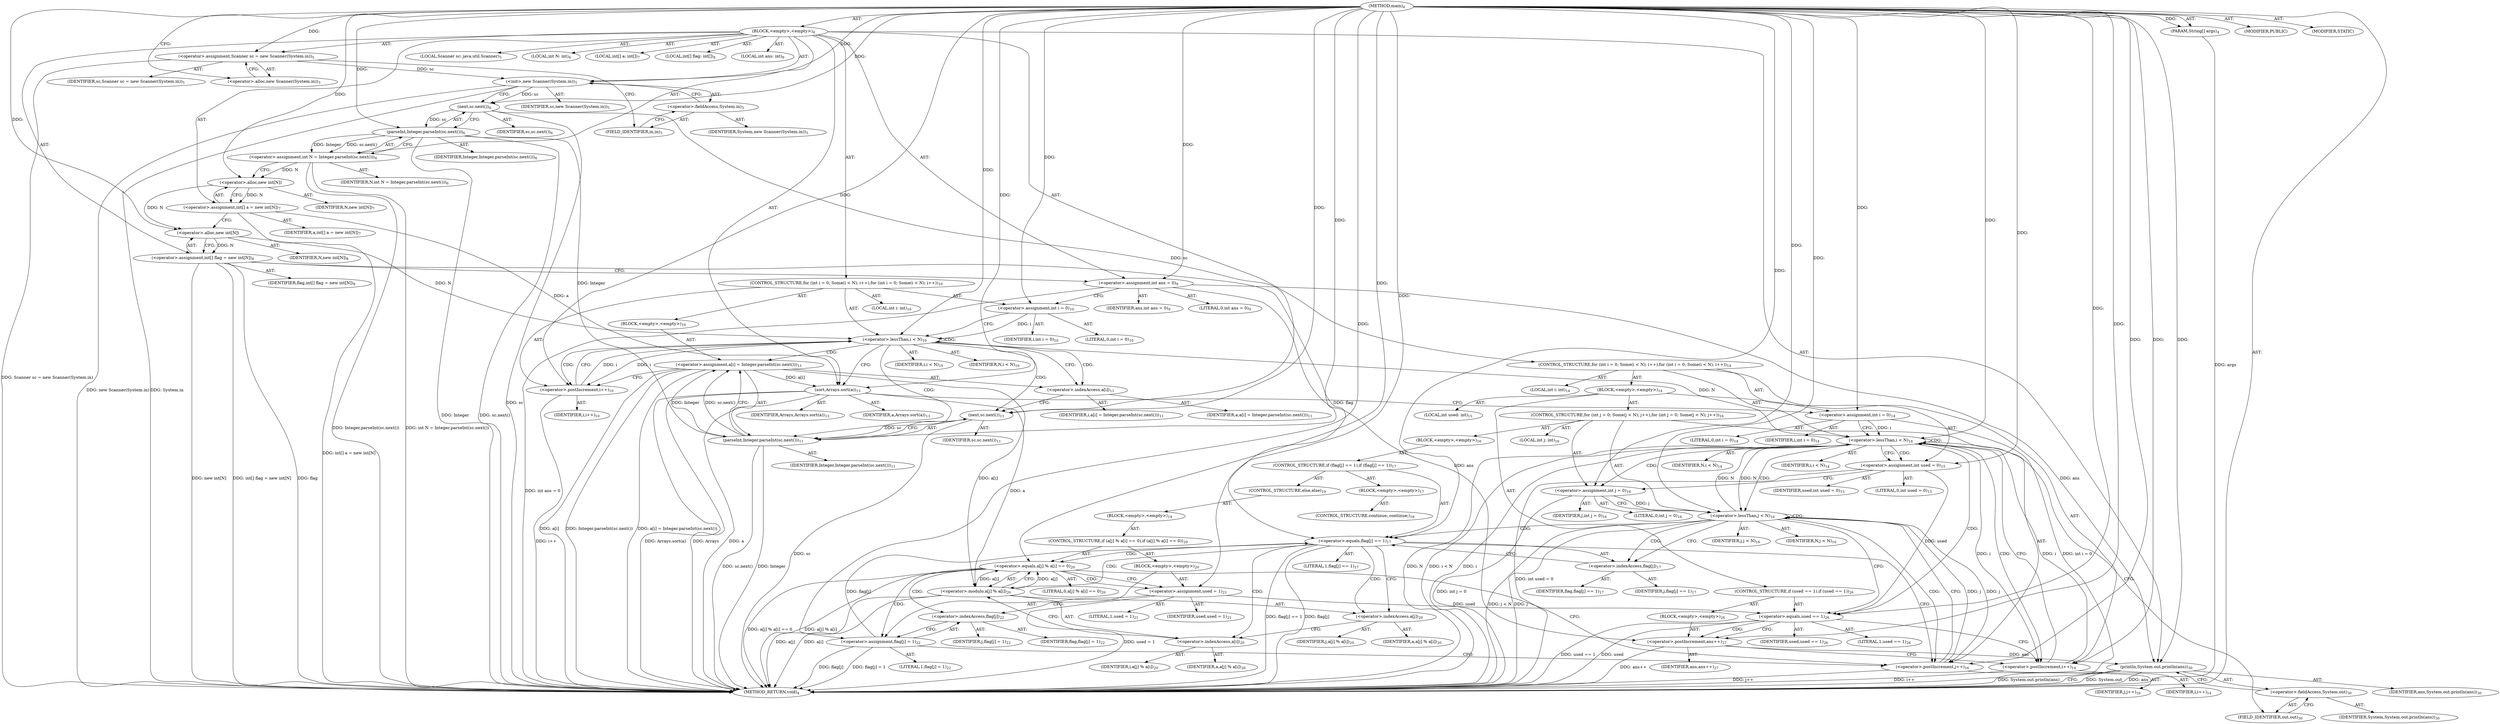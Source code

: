 digraph "main" {  
"19" [label = <(METHOD,main)<SUB>4</SUB>> ]
"20" [label = <(PARAM,String[] args)<SUB>4</SUB>> ]
"21" [label = <(BLOCK,&lt;empty&gt;,&lt;empty&gt;)<SUB>4</SUB>> ]
"4" [label = <(LOCAL,Scanner sc: java.util.Scanner)<SUB>5</SUB>> ]
"22" [label = <(&lt;operator&gt;.assignment,Scanner sc = new Scanner(System.in))<SUB>5</SUB>> ]
"23" [label = <(IDENTIFIER,sc,Scanner sc = new Scanner(System.in))<SUB>5</SUB>> ]
"24" [label = <(&lt;operator&gt;.alloc,new Scanner(System.in))<SUB>5</SUB>> ]
"25" [label = <(&lt;init&gt;,new Scanner(System.in))<SUB>5</SUB>> ]
"3" [label = <(IDENTIFIER,sc,new Scanner(System.in))<SUB>5</SUB>> ]
"26" [label = <(&lt;operator&gt;.fieldAccess,System.in)<SUB>5</SUB>> ]
"27" [label = <(IDENTIFIER,System,new Scanner(System.in))<SUB>5</SUB>> ]
"28" [label = <(FIELD_IDENTIFIER,in,in)<SUB>5</SUB>> ]
"29" [label = <(LOCAL,int N: int)<SUB>6</SUB>> ]
"30" [label = <(&lt;operator&gt;.assignment,int N = Integer.parseInt(sc.next()))<SUB>6</SUB>> ]
"31" [label = <(IDENTIFIER,N,int N = Integer.parseInt(sc.next()))<SUB>6</SUB>> ]
"32" [label = <(parseInt,Integer.parseInt(sc.next()))<SUB>6</SUB>> ]
"33" [label = <(IDENTIFIER,Integer,Integer.parseInt(sc.next()))<SUB>6</SUB>> ]
"34" [label = <(next,sc.next())<SUB>6</SUB>> ]
"35" [label = <(IDENTIFIER,sc,sc.next())<SUB>6</SUB>> ]
"36" [label = <(LOCAL,int[] a: int[])<SUB>7</SUB>> ]
"37" [label = <(&lt;operator&gt;.assignment,int[] a = new int[N])<SUB>7</SUB>> ]
"38" [label = <(IDENTIFIER,a,int[] a = new int[N])<SUB>7</SUB>> ]
"39" [label = <(&lt;operator&gt;.alloc,new int[N])> ]
"40" [label = <(IDENTIFIER,N,new int[N])<SUB>7</SUB>> ]
"41" [label = <(LOCAL,int[] flag: int[])<SUB>8</SUB>> ]
"42" [label = <(&lt;operator&gt;.assignment,int[] flag = new int[N])<SUB>8</SUB>> ]
"43" [label = <(IDENTIFIER,flag,int[] flag = new int[N])<SUB>8</SUB>> ]
"44" [label = <(&lt;operator&gt;.alloc,new int[N])> ]
"45" [label = <(IDENTIFIER,N,new int[N])<SUB>8</SUB>> ]
"46" [label = <(LOCAL,int ans: int)<SUB>9</SUB>> ]
"47" [label = <(&lt;operator&gt;.assignment,int ans = 0)<SUB>9</SUB>> ]
"48" [label = <(IDENTIFIER,ans,int ans = 0)<SUB>9</SUB>> ]
"49" [label = <(LITERAL,0,int ans = 0)<SUB>9</SUB>> ]
"50" [label = <(CONTROL_STRUCTURE,for (int i = 0; Some(i &lt; N); i++),for (int i = 0; Some(i &lt; N); i++))<SUB>10</SUB>> ]
"51" [label = <(LOCAL,int i: int)<SUB>10</SUB>> ]
"52" [label = <(&lt;operator&gt;.assignment,int i = 0)<SUB>10</SUB>> ]
"53" [label = <(IDENTIFIER,i,int i = 0)<SUB>10</SUB>> ]
"54" [label = <(LITERAL,0,int i = 0)<SUB>10</SUB>> ]
"55" [label = <(&lt;operator&gt;.lessThan,i &lt; N)<SUB>10</SUB>> ]
"56" [label = <(IDENTIFIER,i,i &lt; N)<SUB>10</SUB>> ]
"57" [label = <(IDENTIFIER,N,i &lt; N)<SUB>10</SUB>> ]
"58" [label = <(&lt;operator&gt;.postIncrement,i++)<SUB>10</SUB>> ]
"59" [label = <(IDENTIFIER,i,i++)<SUB>10</SUB>> ]
"60" [label = <(BLOCK,&lt;empty&gt;,&lt;empty&gt;)<SUB>10</SUB>> ]
"61" [label = <(&lt;operator&gt;.assignment,a[i] = Integer.parseInt(sc.next()))<SUB>11</SUB>> ]
"62" [label = <(&lt;operator&gt;.indexAccess,a[i])<SUB>11</SUB>> ]
"63" [label = <(IDENTIFIER,a,a[i] = Integer.parseInt(sc.next()))<SUB>11</SUB>> ]
"64" [label = <(IDENTIFIER,i,a[i] = Integer.parseInt(sc.next()))<SUB>11</SUB>> ]
"65" [label = <(parseInt,Integer.parseInt(sc.next()))<SUB>11</SUB>> ]
"66" [label = <(IDENTIFIER,Integer,Integer.parseInt(sc.next()))<SUB>11</SUB>> ]
"67" [label = <(next,sc.next())<SUB>11</SUB>> ]
"68" [label = <(IDENTIFIER,sc,sc.next())<SUB>11</SUB>> ]
"69" [label = <(sort,Arrays.sort(a))<SUB>13</SUB>> ]
"70" [label = <(IDENTIFIER,Arrays,Arrays.sort(a))<SUB>13</SUB>> ]
"71" [label = <(IDENTIFIER,a,Arrays.sort(a))<SUB>13</SUB>> ]
"72" [label = <(CONTROL_STRUCTURE,for (int i = 0; Some(i &lt; N); i++),for (int i = 0; Some(i &lt; N); i++))<SUB>14</SUB>> ]
"73" [label = <(LOCAL,int i: int)<SUB>14</SUB>> ]
"74" [label = <(&lt;operator&gt;.assignment,int i = 0)<SUB>14</SUB>> ]
"75" [label = <(IDENTIFIER,i,int i = 0)<SUB>14</SUB>> ]
"76" [label = <(LITERAL,0,int i = 0)<SUB>14</SUB>> ]
"77" [label = <(&lt;operator&gt;.lessThan,i &lt; N)<SUB>14</SUB>> ]
"78" [label = <(IDENTIFIER,i,i &lt; N)<SUB>14</SUB>> ]
"79" [label = <(IDENTIFIER,N,i &lt; N)<SUB>14</SUB>> ]
"80" [label = <(&lt;operator&gt;.postIncrement,i++)<SUB>14</SUB>> ]
"81" [label = <(IDENTIFIER,i,i++)<SUB>14</SUB>> ]
"82" [label = <(BLOCK,&lt;empty&gt;,&lt;empty&gt;)<SUB>14</SUB>> ]
"83" [label = <(LOCAL,int used: int)<SUB>15</SUB>> ]
"84" [label = <(&lt;operator&gt;.assignment,int used = 0)<SUB>15</SUB>> ]
"85" [label = <(IDENTIFIER,used,int used = 0)<SUB>15</SUB>> ]
"86" [label = <(LITERAL,0,int used = 0)<SUB>15</SUB>> ]
"87" [label = <(CONTROL_STRUCTURE,for (int j = 0; Some(j &lt; N); j++),for (int j = 0; Some(j &lt; N); j++))<SUB>16</SUB>> ]
"88" [label = <(LOCAL,int j: int)<SUB>16</SUB>> ]
"89" [label = <(&lt;operator&gt;.assignment,int j = 0)<SUB>16</SUB>> ]
"90" [label = <(IDENTIFIER,j,int j = 0)<SUB>16</SUB>> ]
"91" [label = <(LITERAL,0,int j = 0)<SUB>16</SUB>> ]
"92" [label = <(&lt;operator&gt;.lessThan,j &lt; N)<SUB>16</SUB>> ]
"93" [label = <(IDENTIFIER,j,j &lt; N)<SUB>16</SUB>> ]
"94" [label = <(IDENTIFIER,N,j &lt; N)<SUB>16</SUB>> ]
"95" [label = <(&lt;operator&gt;.postIncrement,j++)<SUB>16</SUB>> ]
"96" [label = <(IDENTIFIER,j,j++)<SUB>16</SUB>> ]
"97" [label = <(BLOCK,&lt;empty&gt;,&lt;empty&gt;)<SUB>16</SUB>> ]
"98" [label = <(CONTROL_STRUCTURE,if (flag[j] == 1),if (flag[j] == 1))<SUB>17</SUB>> ]
"99" [label = <(&lt;operator&gt;.equals,flag[j] == 1)<SUB>17</SUB>> ]
"100" [label = <(&lt;operator&gt;.indexAccess,flag[j])<SUB>17</SUB>> ]
"101" [label = <(IDENTIFIER,flag,flag[j] == 1)<SUB>17</SUB>> ]
"102" [label = <(IDENTIFIER,j,flag[j] == 1)<SUB>17</SUB>> ]
"103" [label = <(LITERAL,1,flag[j] == 1)<SUB>17</SUB>> ]
"104" [label = <(BLOCK,&lt;empty&gt;,&lt;empty&gt;)<SUB>17</SUB>> ]
"105" [label = <(CONTROL_STRUCTURE,continue;,continue;)<SUB>18</SUB>> ]
"106" [label = <(CONTROL_STRUCTURE,else,else)<SUB>19</SUB>> ]
"107" [label = <(BLOCK,&lt;empty&gt;,&lt;empty&gt;)<SUB>19</SUB>> ]
"108" [label = <(CONTROL_STRUCTURE,if (a[j] % a[i] == 0),if (a[j] % a[i] == 0))<SUB>20</SUB>> ]
"109" [label = <(&lt;operator&gt;.equals,a[j] % a[i] == 0)<SUB>20</SUB>> ]
"110" [label = <(&lt;operator&gt;.modulo,a[j] % a[i])<SUB>20</SUB>> ]
"111" [label = <(&lt;operator&gt;.indexAccess,a[j])<SUB>20</SUB>> ]
"112" [label = <(IDENTIFIER,a,a[j] % a[i])<SUB>20</SUB>> ]
"113" [label = <(IDENTIFIER,j,a[j] % a[i])<SUB>20</SUB>> ]
"114" [label = <(&lt;operator&gt;.indexAccess,a[i])<SUB>20</SUB>> ]
"115" [label = <(IDENTIFIER,a,a[j] % a[i])<SUB>20</SUB>> ]
"116" [label = <(IDENTIFIER,i,a[j] % a[i])<SUB>20</SUB>> ]
"117" [label = <(LITERAL,0,a[j] % a[i] == 0)<SUB>20</SUB>> ]
"118" [label = <(BLOCK,&lt;empty&gt;,&lt;empty&gt;)<SUB>20</SUB>> ]
"119" [label = <(&lt;operator&gt;.assignment,used = 1)<SUB>21</SUB>> ]
"120" [label = <(IDENTIFIER,used,used = 1)<SUB>21</SUB>> ]
"121" [label = <(LITERAL,1,used = 1)<SUB>21</SUB>> ]
"122" [label = <(&lt;operator&gt;.assignment,flag[j] = 1)<SUB>22</SUB>> ]
"123" [label = <(&lt;operator&gt;.indexAccess,flag[j])<SUB>22</SUB>> ]
"124" [label = <(IDENTIFIER,flag,flag[j] = 1)<SUB>22</SUB>> ]
"125" [label = <(IDENTIFIER,j,flag[j] = 1)<SUB>22</SUB>> ]
"126" [label = <(LITERAL,1,flag[j] = 1)<SUB>22</SUB>> ]
"127" [label = <(CONTROL_STRUCTURE,if (used == 1),if (used == 1))<SUB>26</SUB>> ]
"128" [label = <(&lt;operator&gt;.equals,used == 1)<SUB>26</SUB>> ]
"129" [label = <(IDENTIFIER,used,used == 1)<SUB>26</SUB>> ]
"130" [label = <(LITERAL,1,used == 1)<SUB>26</SUB>> ]
"131" [label = <(BLOCK,&lt;empty&gt;,&lt;empty&gt;)<SUB>26</SUB>> ]
"132" [label = <(&lt;operator&gt;.postIncrement,ans++)<SUB>27</SUB>> ]
"133" [label = <(IDENTIFIER,ans,ans++)<SUB>27</SUB>> ]
"134" [label = <(println,System.out.println(ans))<SUB>30</SUB>> ]
"135" [label = <(&lt;operator&gt;.fieldAccess,System.out)<SUB>30</SUB>> ]
"136" [label = <(IDENTIFIER,System,System.out.println(ans))<SUB>30</SUB>> ]
"137" [label = <(FIELD_IDENTIFIER,out,out)<SUB>30</SUB>> ]
"138" [label = <(IDENTIFIER,ans,System.out.println(ans))<SUB>30</SUB>> ]
"139" [label = <(MODIFIER,PUBLIC)> ]
"140" [label = <(MODIFIER,STATIC)> ]
"141" [label = <(METHOD_RETURN,void)<SUB>4</SUB>> ]
  "19" -> "20"  [ label = "AST: "] 
  "19" -> "21"  [ label = "AST: "] 
  "19" -> "139"  [ label = "AST: "] 
  "19" -> "140"  [ label = "AST: "] 
  "19" -> "141"  [ label = "AST: "] 
  "21" -> "4"  [ label = "AST: "] 
  "21" -> "22"  [ label = "AST: "] 
  "21" -> "25"  [ label = "AST: "] 
  "21" -> "29"  [ label = "AST: "] 
  "21" -> "30"  [ label = "AST: "] 
  "21" -> "36"  [ label = "AST: "] 
  "21" -> "37"  [ label = "AST: "] 
  "21" -> "41"  [ label = "AST: "] 
  "21" -> "42"  [ label = "AST: "] 
  "21" -> "46"  [ label = "AST: "] 
  "21" -> "47"  [ label = "AST: "] 
  "21" -> "50"  [ label = "AST: "] 
  "21" -> "69"  [ label = "AST: "] 
  "21" -> "72"  [ label = "AST: "] 
  "21" -> "134"  [ label = "AST: "] 
  "22" -> "23"  [ label = "AST: "] 
  "22" -> "24"  [ label = "AST: "] 
  "25" -> "3"  [ label = "AST: "] 
  "25" -> "26"  [ label = "AST: "] 
  "26" -> "27"  [ label = "AST: "] 
  "26" -> "28"  [ label = "AST: "] 
  "30" -> "31"  [ label = "AST: "] 
  "30" -> "32"  [ label = "AST: "] 
  "32" -> "33"  [ label = "AST: "] 
  "32" -> "34"  [ label = "AST: "] 
  "34" -> "35"  [ label = "AST: "] 
  "37" -> "38"  [ label = "AST: "] 
  "37" -> "39"  [ label = "AST: "] 
  "39" -> "40"  [ label = "AST: "] 
  "42" -> "43"  [ label = "AST: "] 
  "42" -> "44"  [ label = "AST: "] 
  "44" -> "45"  [ label = "AST: "] 
  "47" -> "48"  [ label = "AST: "] 
  "47" -> "49"  [ label = "AST: "] 
  "50" -> "51"  [ label = "AST: "] 
  "50" -> "52"  [ label = "AST: "] 
  "50" -> "55"  [ label = "AST: "] 
  "50" -> "58"  [ label = "AST: "] 
  "50" -> "60"  [ label = "AST: "] 
  "52" -> "53"  [ label = "AST: "] 
  "52" -> "54"  [ label = "AST: "] 
  "55" -> "56"  [ label = "AST: "] 
  "55" -> "57"  [ label = "AST: "] 
  "58" -> "59"  [ label = "AST: "] 
  "60" -> "61"  [ label = "AST: "] 
  "61" -> "62"  [ label = "AST: "] 
  "61" -> "65"  [ label = "AST: "] 
  "62" -> "63"  [ label = "AST: "] 
  "62" -> "64"  [ label = "AST: "] 
  "65" -> "66"  [ label = "AST: "] 
  "65" -> "67"  [ label = "AST: "] 
  "67" -> "68"  [ label = "AST: "] 
  "69" -> "70"  [ label = "AST: "] 
  "69" -> "71"  [ label = "AST: "] 
  "72" -> "73"  [ label = "AST: "] 
  "72" -> "74"  [ label = "AST: "] 
  "72" -> "77"  [ label = "AST: "] 
  "72" -> "80"  [ label = "AST: "] 
  "72" -> "82"  [ label = "AST: "] 
  "74" -> "75"  [ label = "AST: "] 
  "74" -> "76"  [ label = "AST: "] 
  "77" -> "78"  [ label = "AST: "] 
  "77" -> "79"  [ label = "AST: "] 
  "80" -> "81"  [ label = "AST: "] 
  "82" -> "83"  [ label = "AST: "] 
  "82" -> "84"  [ label = "AST: "] 
  "82" -> "87"  [ label = "AST: "] 
  "82" -> "127"  [ label = "AST: "] 
  "84" -> "85"  [ label = "AST: "] 
  "84" -> "86"  [ label = "AST: "] 
  "87" -> "88"  [ label = "AST: "] 
  "87" -> "89"  [ label = "AST: "] 
  "87" -> "92"  [ label = "AST: "] 
  "87" -> "95"  [ label = "AST: "] 
  "87" -> "97"  [ label = "AST: "] 
  "89" -> "90"  [ label = "AST: "] 
  "89" -> "91"  [ label = "AST: "] 
  "92" -> "93"  [ label = "AST: "] 
  "92" -> "94"  [ label = "AST: "] 
  "95" -> "96"  [ label = "AST: "] 
  "97" -> "98"  [ label = "AST: "] 
  "98" -> "99"  [ label = "AST: "] 
  "98" -> "104"  [ label = "AST: "] 
  "98" -> "106"  [ label = "AST: "] 
  "99" -> "100"  [ label = "AST: "] 
  "99" -> "103"  [ label = "AST: "] 
  "100" -> "101"  [ label = "AST: "] 
  "100" -> "102"  [ label = "AST: "] 
  "104" -> "105"  [ label = "AST: "] 
  "106" -> "107"  [ label = "AST: "] 
  "107" -> "108"  [ label = "AST: "] 
  "108" -> "109"  [ label = "AST: "] 
  "108" -> "118"  [ label = "AST: "] 
  "109" -> "110"  [ label = "AST: "] 
  "109" -> "117"  [ label = "AST: "] 
  "110" -> "111"  [ label = "AST: "] 
  "110" -> "114"  [ label = "AST: "] 
  "111" -> "112"  [ label = "AST: "] 
  "111" -> "113"  [ label = "AST: "] 
  "114" -> "115"  [ label = "AST: "] 
  "114" -> "116"  [ label = "AST: "] 
  "118" -> "119"  [ label = "AST: "] 
  "118" -> "122"  [ label = "AST: "] 
  "119" -> "120"  [ label = "AST: "] 
  "119" -> "121"  [ label = "AST: "] 
  "122" -> "123"  [ label = "AST: "] 
  "122" -> "126"  [ label = "AST: "] 
  "123" -> "124"  [ label = "AST: "] 
  "123" -> "125"  [ label = "AST: "] 
  "127" -> "128"  [ label = "AST: "] 
  "127" -> "131"  [ label = "AST: "] 
  "128" -> "129"  [ label = "AST: "] 
  "128" -> "130"  [ label = "AST: "] 
  "131" -> "132"  [ label = "AST: "] 
  "132" -> "133"  [ label = "AST: "] 
  "134" -> "135"  [ label = "AST: "] 
  "134" -> "138"  [ label = "AST: "] 
  "135" -> "136"  [ label = "AST: "] 
  "135" -> "137"  [ label = "AST: "] 
  "22" -> "28"  [ label = "CFG: "] 
  "25" -> "34"  [ label = "CFG: "] 
  "30" -> "39"  [ label = "CFG: "] 
  "37" -> "44"  [ label = "CFG: "] 
  "42" -> "47"  [ label = "CFG: "] 
  "47" -> "52"  [ label = "CFG: "] 
  "69" -> "74"  [ label = "CFG: "] 
  "134" -> "141"  [ label = "CFG: "] 
  "24" -> "22"  [ label = "CFG: "] 
  "26" -> "25"  [ label = "CFG: "] 
  "32" -> "30"  [ label = "CFG: "] 
  "39" -> "37"  [ label = "CFG: "] 
  "44" -> "42"  [ label = "CFG: "] 
  "52" -> "55"  [ label = "CFG: "] 
  "55" -> "62"  [ label = "CFG: "] 
  "55" -> "69"  [ label = "CFG: "] 
  "58" -> "55"  [ label = "CFG: "] 
  "74" -> "77"  [ label = "CFG: "] 
  "77" -> "84"  [ label = "CFG: "] 
  "77" -> "137"  [ label = "CFG: "] 
  "80" -> "77"  [ label = "CFG: "] 
  "135" -> "134"  [ label = "CFG: "] 
  "28" -> "26"  [ label = "CFG: "] 
  "34" -> "32"  [ label = "CFG: "] 
  "61" -> "58"  [ label = "CFG: "] 
  "84" -> "89"  [ label = "CFG: "] 
  "137" -> "135"  [ label = "CFG: "] 
  "62" -> "67"  [ label = "CFG: "] 
  "65" -> "61"  [ label = "CFG: "] 
  "89" -> "92"  [ label = "CFG: "] 
  "92" -> "100"  [ label = "CFG: "] 
  "92" -> "128"  [ label = "CFG: "] 
  "95" -> "92"  [ label = "CFG: "] 
  "128" -> "132"  [ label = "CFG: "] 
  "128" -> "80"  [ label = "CFG: "] 
  "67" -> "65"  [ label = "CFG: "] 
  "132" -> "80"  [ label = "CFG: "] 
  "99" -> "95"  [ label = "CFG: "] 
  "99" -> "111"  [ label = "CFG: "] 
  "100" -> "99"  [ label = "CFG: "] 
  "109" -> "119"  [ label = "CFG: "] 
  "109" -> "95"  [ label = "CFG: "] 
  "110" -> "109"  [ label = "CFG: "] 
  "119" -> "123"  [ label = "CFG: "] 
  "122" -> "95"  [ label = "CFG: "] 
  "111" -> "114"  [ label = "CFG: "] 
  "114" -> "110"  [ label = "CFG: "] 
  "123" -> "122"  [ label = "CFG: "] 
  "19" -> "24"  [ label = "CFG: "] 
  "20" -> "141"  [ label = "DDG: args"] 
  "22" -> "141"  [ label = "DDG: Scanner sc = new Scanner(System.in)"] 
  "25" -> "141"  [ label = "DDG: System.in"] 
  "25" -> "141"  [ label = "DDG: new Scanner(System.in)"] 
  "32" -> "141"  [ label = "DDG: Integer"] 
  "34" -> "141"  [ label = "DDG: sc"] 
  "32" -> "141"  [ label = "DDG: sc.next()"] 
  "30" -> "141"  [ label = "DDG: Integer.parseInt(sc.next())"] 
  "30" -> "141"  [ label = "DDG: int N = Integer.parseInt(sc.next())"] 
  "37" -> "141"  [ label = "DDG: int[] a = new int[N]"] 
  "42" -> "141"  [ label = "DDG: flag"] 
  "42" -> "141"  [ label = "DDG: new int[N]"] 
  "42" -> "141"  [ label = "DDG: int[] flag = new int[N]"] 
  "47" -> "141"  [ label = "DDG: int ans = 0"] 
  "69" -> "141"  [ label = "DDG: a"] 
  "69" -> "141"  [ label = "DDG: Arrays.sort(a)"] 
  "74" -> "141"  [ label = "DDG: int i = 0"] 
  "77" -> "141"  [ label = "DDG: i"] 
  "77" -> "141"  [ label = "DDG: N"] 
  "77" -> "141"  [ label = "DDG: i &lt; N"] 
  "134" -> "141"  [ label = "DDG: System.out"] 
  "134" -> "141"  [ label = "DDG: ans"] 
  "134" -> "141"  [ label = "DDG: System.out.println(ans)"] 
  "84" -> "141"  [ label = "DDG: int used = 0"] 
  "89" -> "141"  [ label = "DDG: int j = 0"] 
  "92" -> "141"  [ label = "DDG: j"] 
  "92" -> "141"  [ label = "DDG: j &lt; N"] 
  "128" -> "141"  [ label = "DDG: used"] 
  "128" -> "141"  [ label = "DDG: used == 1"] 
  "132" -> "141"  [ label = "DDG: ans++"] 
  "80" -> "141"  [ label = "DDG: i++"] 
  "99" -> "141"  [ label = "DDG: flag[j]"] 
  "99" -> "141"  [ label = "DDG: flag[j] == 1"] 
  "110" -> "141"  [ label = "DDG: a[j]"] 
  "110" -> "141"  [ label = "DDG: a[i]"] 
  "109" -> "141"  [ label = "DDG: a[j] % a[i]"] 
  "109" -> "141"  [ label = "DDG: a[j] % a[i] == 0"] 
  "119" -> "141"  [ label = "DDG: used = 1"] 
  "122" -> "141"  [ label = "DDG: flag[j]"] 
  "122" -> "141"  [ label = "DDG: flag[j] = 1"] 
  "95" -> "141"  [ label = "DDG: j++"] 
  "61" -> "141"  [ label = "DDG: a[i]"] 
  "65" -> "141"  [ label = "DDG: Integer"] 
  "67" -> "141"  [ label = "DDG: sc"] 
  "65" -> "141"  [ label = "DDG: sc.next()"] 
  "61" -> "141"  [ label = "DDG: Integer.parseInt(sc.next())"] 
  "61" -> "141"  [ label = "DDG: a[i] = Integer.parseInt(sc.next())"] 
  "58" -> "141"  [ label = "DDG: i++"] 
  "69" -> "141"  [ label = "DDG: Arrays"] 
  "19" -> "20"  [ label = "DDG: "] 
  "19" -> "22"  [ label = "DDG: "] 
  "32" -> "30"  [ label = "DDG: Integer"] 
  "32" -> "30"  [ label = "DDG: sc.next()"] 
  "39" -> "37"  [ label = "DDG: N"] 
  "44" -> "42"  [ label = "DDG: N"] 
  "19" -> "47"  [ label = "DDG: "] 
  "22" -> "25"  [ label = "DDG: sc"] 
  "19" -> "25"  [ label = "DDG: "] 
  "19" -> "52"  [ label = "DDG: "] 
  "19" -> "69"  [ label = "DDG: "] 
  "37" -> "69"  [ label = "DDG: a"] 
  "61" -> "69"  [ label = "DDG: a[i]"] 
  "19" -> "74"  [ label = "DDG: "] 
  "47" -> "134"  [ label = "DDG: ans"] 
  "132" -> "134"  [ label = "DDG: ans"] 
  "19" -> "134"  [ label = "DDG: "] 
  "19" -> "32"  [ label = "DDG: "] 
  "34" -> "32"  [ label = "DDG: sc"] 
  "30" -> "39"  [ label = "DDG: N"] 
  "19" -> "39"  [ label = "DDG: "] 
  "39" -> "44"  [ label = "DDG: N"] 
  "19" -> "44"  [ label = "DDG: "] 
  "52" -> "55"  [ label = "DDG: i"] 
  "58" -> "55"  [ label = "DDG: i"] 
  "19" -> "55"  [ label = "DDG: "] 
  "44" -> "55"  [ label = "DDG: N"] 
  "55" -> "58"  [ label = "DDG: i"] 
  "19" -> "58"  [ label = "DDG: "] 
  "65" -> "61"  [ label = "DDG: Integer"] 
  "65" -> "61"  [ label = "DDG: sc.next()"] 
  "74" -> "77"  [ label = "DDG: i"] 
  "80" -> "77"  [ label = "DDG: i"] 
  "19" -> "77"  [ label = "DDG: "] 
  "55" -> "77"  [ label = "DDG: N"] 
  "92" -> "77"  [ label = "DDG: N"] 
  "77" -> "80"  [ label = "DDG: i"] 
  "19" -> "80"  [ label = "DDG: "] 
  "19" -> "84"  [ label = "DDG: "] 
  "25" -> "34"  [ label = "DDG: sc"] 
  "19" -> "34"  [ label = "DDG: "] 
  "19" -> "89"  [ label = "DDG: "] 
  "32" -> "65"  [ label = "DDG: Integer"] 
  "19" -> "65"  [ label = "DDG: "] 
  "67" -> "65"  [ label = "DDG: sc"] 
  "89" -> "92"  [ label = "DDG: j"] 
  "95" -> "92"  [ label = "DDG: j"] 
  "19" -> "92"  [ label = "DDG: "] 
  "77" -> "92"  [ label = "DDG: N"] 
  "92" -> "95"  [ label = "DDG: j"] 
  "19" -> "95"  [ label = "DDG: "] 
  "84" -> "128"  [ label = "DDG: used"] 
  "119" -> "128"  [ label = "DDG: used"] 
  "19" -> "128"  [ label = "DDG: "] 
  "34" -> "67"  [ label = "DDG: sc"] 
  "19" -> "67"  [ label = "DDG: "] 
  "47" -> "132"  [ label = "DDG: ans"] 
  "19" -> "132"  [ label = "DDG: "] 
  "42" -> "99"  [ label = "DDG: flag"] 
  "122" -> "99"  [ label = "DDG: flag[j]"] 
  "19" -> "99"  [ label = "DDG: "] 
  "110" -> "109"  [ label = "DDG: a[j]"] 
  "110" -> "109"  [ label = "DDG: a[i]"] 
  "19" -> "109"  [ label = "DDG: "] 
  "19" -> "119"  [ label = "DDG: "] 
  "19" -> "122"  [ label = "DDG: "] 
  "69" -> "110"  [ label = "DDG: a"] 
  "61" -> "110"  [ label = "DDG: a[i]"] 
  "55" -> "67"  [ label = "CDG: "] 
  "55" -> "65"  [ label = "CDG: "] 
  "55" -> "58"  [ label = "CDG: "] 
  "55" -> "61"  [ label = "CDG: "] 
  "55" -> "55"  [ label = "CDG: "] 
  "55" -> "62"  [ label = "CDG: "] 
  "77" -> "77"  [ label = "CDG: "] 
  "77" -> "89"  [ label = "CDG: "] 
  "77" -> "128"  [ label = "CDG: "] 
  "77" -> "84"  [ label = "CDG: "] 
  "77" -> "92"  [ label = "CDG: "] 
  "77" -> "80"  [ label = "CDG: "] 
  "92" -> "99"  [ label = "CDG: "] 
  "92" -> "95"  [ label = "CDG: "] 
  "92" -> "92"  [ label = "CDG: "] 
  "92" -> "100"  [ label = "CDG: "] 
  "128" -> "132"  [ label = "CDG: "] 
  "99" -> "114"  [ label = "CDG: "] 
  "99" -> "110"  [ label = "CDG: "] 
  "99" -> "111"  [ label = "CDG: "] 
  "99" -> "109"  [ label = "CDG: "] 
  "109" -> "122"  [ label = "CDG: "] 
  "109" -> "119"  [ label = "CDG: "] 
  "109" -> "123"  [ label = "CDG: "] 
}
